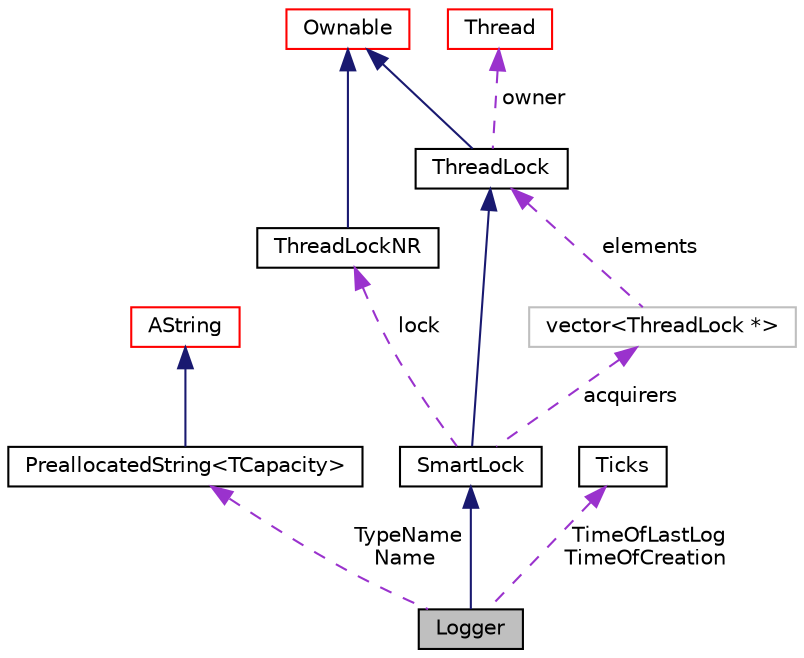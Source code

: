 digraph "Logger"
{
  edge [fontname="Helvetica",fontsize="10",labelfontname="Helvetica",labelfontsize="10"];
  node [fontname="Helvetica",fontsize="10",shape=record];
  Node13 [label="Logger",height=0.2,width=0.4,color="black", fillcolor="grey75", style="filled", fontcolor="black"];
  Node25 [label="vector\<ThreadLock *\>",height=0.2,width=0.4,color="grey75", fillcolor="white", style="filled"];
  Node27 [label="PreallocatedString\<TCapacity\>",height=0.2,width=0.4,color="black", fillcolor="white", style="filled",URL="$classaworx_1_1lib_1_1strings_1_1PreallocatedString.html"];
  Node14 -> Node13 [dir="back",color="midnightblue",fontsize="10",style="solid",fontname="Helvetica"];
  Node15 -> Node14 [dir="back",color="midnightblue",fontsize="10",style="solid",fontname="Helvetica"];
  Node15 -> Node25 [dir="back",color="darkorchid3",fontsize="10",style="dashed",label=" elements" ,fontname="Helvetica"];
  Node16 -> Node15 [dir="back",color="midnightblue",fontsize="10",style="solid",fontname="Helvetica"];
  Node16 -> Node24 [dir="back",color="midnightblue",fontsize="10",style="solid",fontname="Helvetica"];
  Node19 -> Node15 [dir="back",color="darkorchid3",fontsize="10",style="dashed",label=" owner" ,fontname="Helvetica"];
  Node22 -> Node27 [dir="back",color="midnightblue",fontsize="10",style="solid",fontname="Helvetica"];
  Node24 -> Node14 [dir="back",color="darkorchid3",fontsize="10",style="dashed",label=" lock" ,fontname="Helvetica"];
  Node25 -> Node14 [dir="back",color="darkorchid3",fontsize="10",style="dashed",label=" acquirers" ,fontname="Helvetica"];
  Node26 -> Node13 [dir="back",color="darkorchid3",fontsize="10",style="dashed",label=" TimeOfLastLog\nTimeOfCreation" ,fontname="Helvetica"];
  Node27 -> Node13 [dir="back",color="darkorchid3",fontsize="10",style="dashed",label=" TypeName\nName" ,fontname="Helvetica"];
  Node14 [label="SmartLock",height=0.2,width=0.4,color="black", fillcolor="white", style="filled",URL="$classaworx_1_1lib_1_1threads_1_1SmartLock.html"];
  Node15 [label="ThreadLock",height=0.2,width=0.4,color="black", fillcolor="white", style="filled",URL="$classaworx_1_1lib_1_1threads_1_1ThreadLock.html"];
  Node16 [label="Ownable",height=0.2,width=0.4,color="red", fillcolor="white", style="filled",URL="$classaworx_1_1lib_1_1lang_1_1Ownable.html"];
  Node19 [label="Thread",height=0.2,width=0.4,color="red", fillcolor="white", style="filled",URL="$classaworx_1_1lib_1_1threads_1_1Thread.html"];
  Node24 [label="ThreadLockNR",height=0.2,width=0.4,color="black", fillcolor="white", style="filled",URL="$classaworx_1_1lib_1_1threads_1_1ThreadLockNR.html"];
  Node26 [label="Ticks",height=0.2,width=0.4,color="black", fillcolor="white", style="filled",URL="$classaworx_1_1lib_1_1time_1_1Ticks.html"];
  Node22 [label="AString",height=0.2,width=0.4,color="red", fillcolor="white", style="filled",URL="$classaworx_1_1lib_1_1strings_1_1AString.html"];
}


